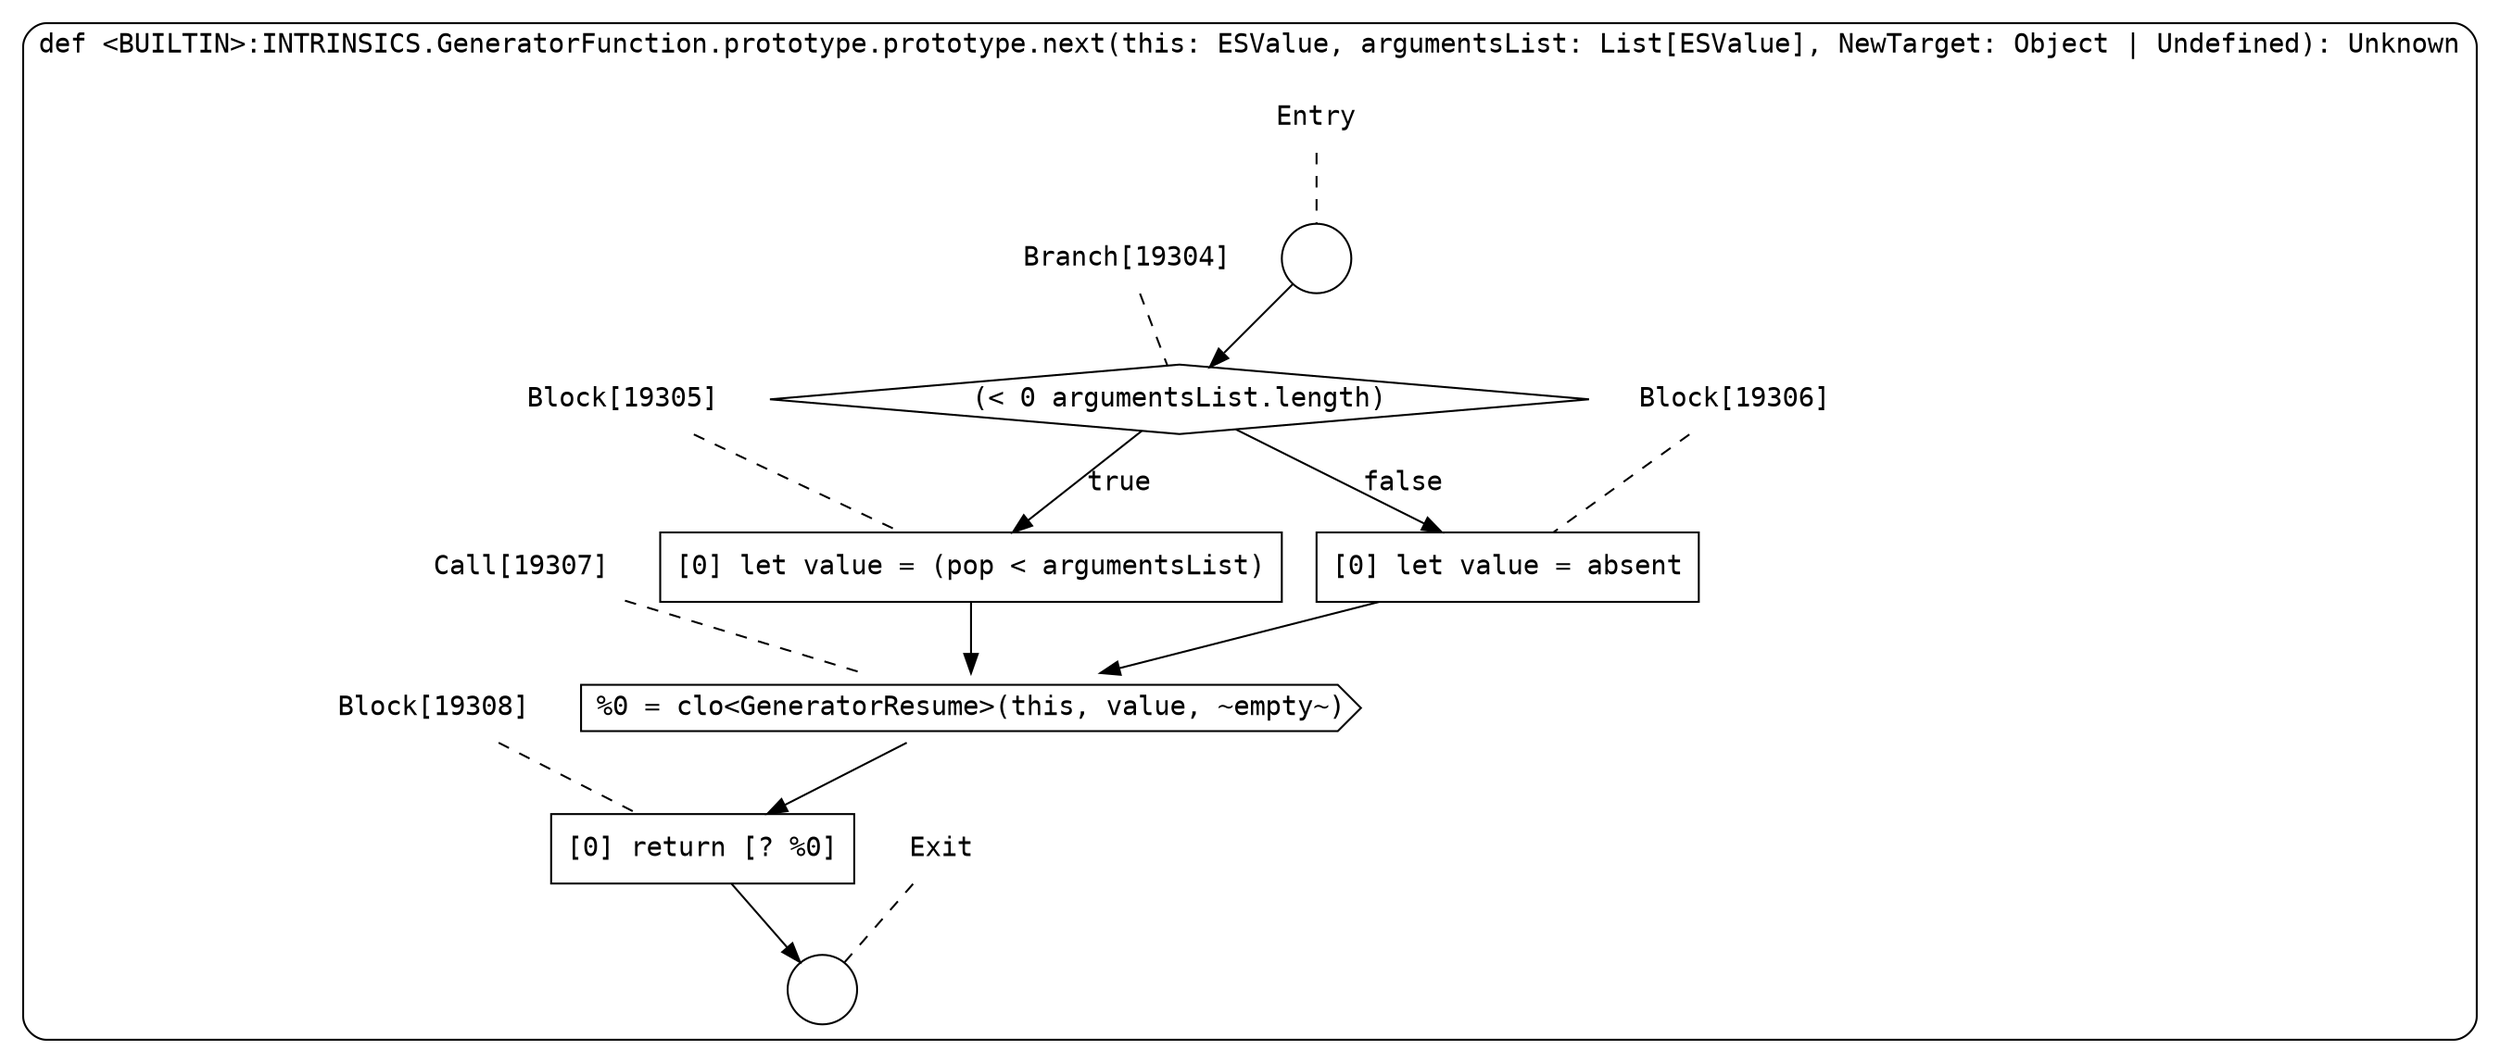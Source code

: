 digraph {
  graph [fontname = "Consolas"]
  node [fontname = "Consolas"]
  edge [fontname = "Consolas"]
  subgraph cluster2608 {
    label = "def <BUILTIN>:INTRINSICS.GeneratorFunction.prototype.prototype.next(this: ESValue, argumentsList: List[ESValue], NewTarget: Object | Undefined): Unknown"
    style = rounded
    cluster2608_entry_name [shape=none, label=<<font color="black">Entry</font>>]
    cluster2608_entry_name -> cluster2608_entry [arrowhead=none, color="black", style=dashed]
    cluster2608_entry [shape=circle label=" " color="black" fillcolor="white" style=filled]
    cluster2608_entry -> node19304 [color="black"]
    cluster2608_exit_name [shape=none, label=<<font color="black">Exit</font>>]
    cluster2608_exit_name -> cluster2608_exit [arrowhead=none, color="black", style=dashed]
    cluster2608_exit [shape=circle label=" " color="black" fillcolor="white" style=filled]
    node19304_name [shape=none, label=<<font color="black">Branch[19304]</font>>]
    node19304_name -> node19304 [arrowhead=none, color="black", style=dashed]
    node19304 [shape=diamond, label=<<font color="black">(&lt; 0 argumentsList.length)</font>> color="black" fillcolor="white", style=filled]
    node19304 -> node19305 [label=<<font color="black">true</font>> color="black"]
    node19304 -> node19306 [label=<<font color="black">false</font>> color="black"]
    node19305_name [shape=none, label=<<font color="black">Block[19305]</font>>]
    node19305_name -> node19305 [arrowhead=none, color="black", style=dashed]
    node19305 [shape=box, label=<<font color="black">[0] let value = (pop &lt; argumentsList)<BR ALIGN="LEFT"/></font>> color="black" fillcolor="white", style=filled]
    node19305 -> node19307 [color="black"]
    node19306_name [shape=none, label=<<font color="black">Block[19306]</font>>]
    node19306_name -> node19306 [arrowhead=none, color="black", style=dashed]
    node19306 [shape=box, label=<<font color="black">[0] let value = absent<BR ALIGN="LEFT"/></font>> color="black" fillcolor="white", style=filled]
    node19306 -> node19307 [color="black"]
    node19307_name [shape=none, label=<<font color="black">Call[19307]</font>>]
    node19307_name -> node19307 [arrowhead=none, color="black", style=dashed]
    node19307 [shape=cds, label=<<font color="black">%0 = clo&lt;GeneratorResume&gt;(this, value, ~empty~)</font>> color="black" fillcolor="white", style=filled]
    node19307 -> node19308 [color="black"]
    node19308_name [shape=none, label=<<font color="black">Block[19308]</font>>]
    node19308_name -> node19308 [arrowhead=none, color="black", style=dashed]
    node19308 [shape=box, label=<<font color="black">[0] return [? %0]<BR ALIGN="LEFT"/></font>> color="black" fillcolor="white", style=filled]
    node19308 -> cluster2608_exit [color="black"]
  }
}